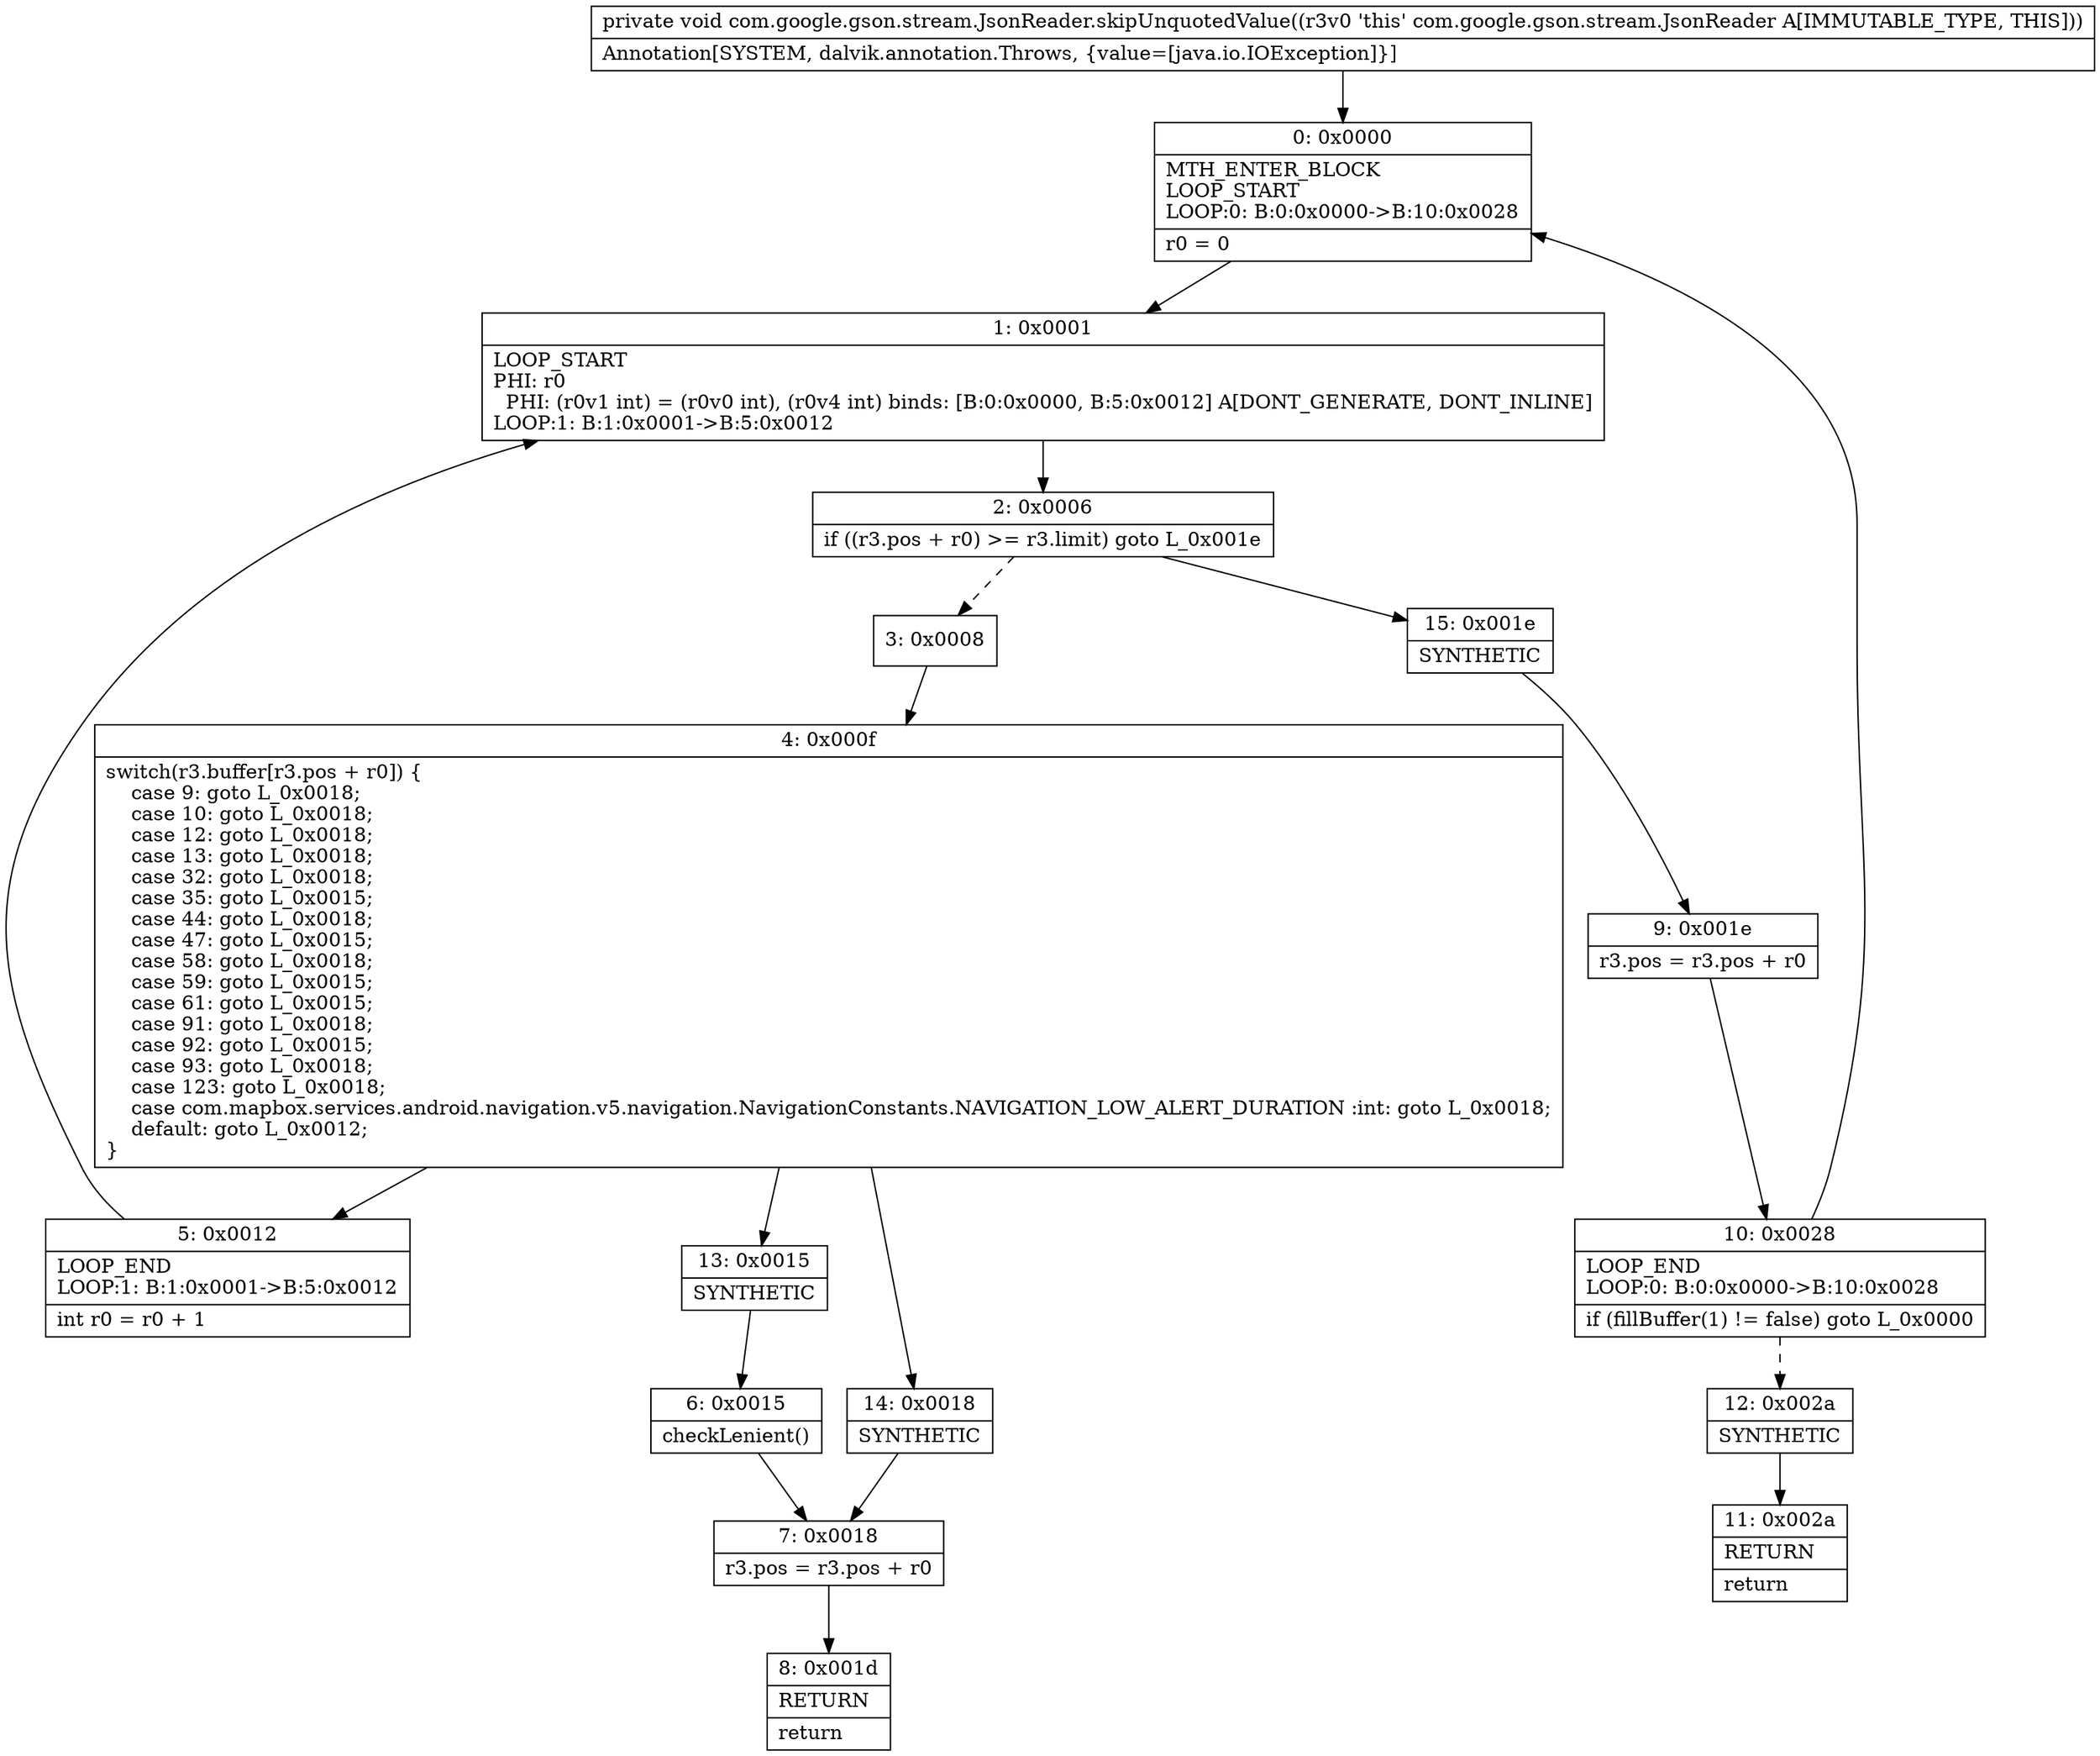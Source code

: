 digraph "CFG forcom.google.gson.stream.JsonReader.skipUnquotedValue()V" {
Node_0 [shape=record,label="{0\:\ 0x0000|MTH_ENTER_BLOCK\lLOOP_START\lLOOP:0: B:0:0x0000\-\>B:10:0x0028\l|r0 = 0\l}"];
Node_1 [shape=record,label="{1\:\ 0x0001|LOOP_START\lPHI: r0 \l  PHI: (r0v1 int) = (r0v0 int), (r0v4 int) binds: [B:0:0x0000, B:5:0x0012] A[DONT_GENERATE, DONT_INLINE]\lLOOP:1: B:1:0x0001\-\>B:5:0x0012\l}"];
Node_2 [shape=record,label="{2\:\ 0x0006|if ((r3.pos + r0) \>= r3.limit) goto L_0x001e\l}"];
Node_3 [shape=record,label="{3\:\ 0x0008}"];
Node_4 [shape=record,label="{4\:\ 0x000f|switch(r3.buffer[r3.pos + r0]) \{\l    case 9: goto L_0x0018;\l    case 10: goto L_0x0018;\l    case 12: goto L_0x0018;\l    case 13: goto L_0x0018;\l    case 32: goto L_0x0018;\l    case 35: goto L_0x0015;\l    case 44: goto L_0x0018;\l    case 47: goto L_0x0015;\l    case 58: goto L_0x0018;\l    case 59: goto L_0x0015;\l    case 61: goto L_0x0015;\l    case 91: goto L_0x0018;\l    case 92: goto L_0x0015;\l    case 93: goto L_0x0018;\l    case 123: goto L_0x0018;\l    case com.mapbox.services.android.navigation.v5.navigation.NavigationConstants.NAVIGATION_LOW_ALERT_DURATION :int: goto L_0x0018;\l    default: goto L_0x0012;\l\}\l}"];
Node_5 [shape=record,label="{5\:\ 0x0012|LOOP_END\lLOOP:1: B:1:0x0001\-\>B:5:0x0012\l|int r0 = r0 + 1\l}"];
Node_6 [shape=record,label="{6\:\ 0x0015|checkLenient()\l}"];
Node_7 [shape=record,label="{7\:\ 0x0018|r3.pos = r3.pos + r0\l}"];
Node_8 [shape=record,label="{8\:\ 0x001d|RETURN\l|return\l}"];
Node_9 [shape=record,label="{9\:\ 0x001e|r3.pos = r3.pos + r0\l}"];
Node_10 [shape=record,label="{10\:\ 0x0028|LOOP_END\lLOOP:0: B:0:0x0000\-\>B:10:0x0028\l|if (fillBuffer(1) != false) goto L_0x0000\l}"];
Node_11 [shape=record,label="{11\:\ 0x002a|RETURN\l|return\l}"];
Node_12 [shape=record,label="{12\:\ 0x002a|SYNTHETIC\l}"];
Node_13 [shape=record,label="{13\:\ 0x0015|SYNTHETIC\l}"];
Node_14 [shape=record,label="{14\:\ 0x0018|SYNTHETIC\l}"];
Node_15 [shape=record,label="{15\:\ 0x001e|SYNTHETIC\l}"];
MethodNode[shape=record,label="{private void com.google.gson.stream.JsonReader.skipUnquotedValue((r3v0 'this' com.google.gson.stream.JsonReader A[IMMUTABLE_TYPE, THIS]))  | Annotation[SYSTEM, dalvik.annotation.Throws, \{value=[java.io.IOException]\}]\l}"];
MethodNode -> Node_0;
Node_0 -> Node_1;
Node_1 -> Node_2;
Node_2 -> Node_3[style=dashed];
Node_2 -> Node_15;
Node_3 -> Node_4;
Node_4 -> Node_5;
Node_4 -> Node_13;
Node_4 -> Node_14;
Node_5 -> Node_1;
Node_6 -> Node_7;
Node_7 -> Node_8;
Node_9 -> Node_10;
Node_10 -> Node_0;
Node_10 -> Node_12[style=dashed];
Node_12 -> Node_11;
Node_13 -> Node_6;
Node_14 -> Node_7;
Node_15 -> Node_9;
}

